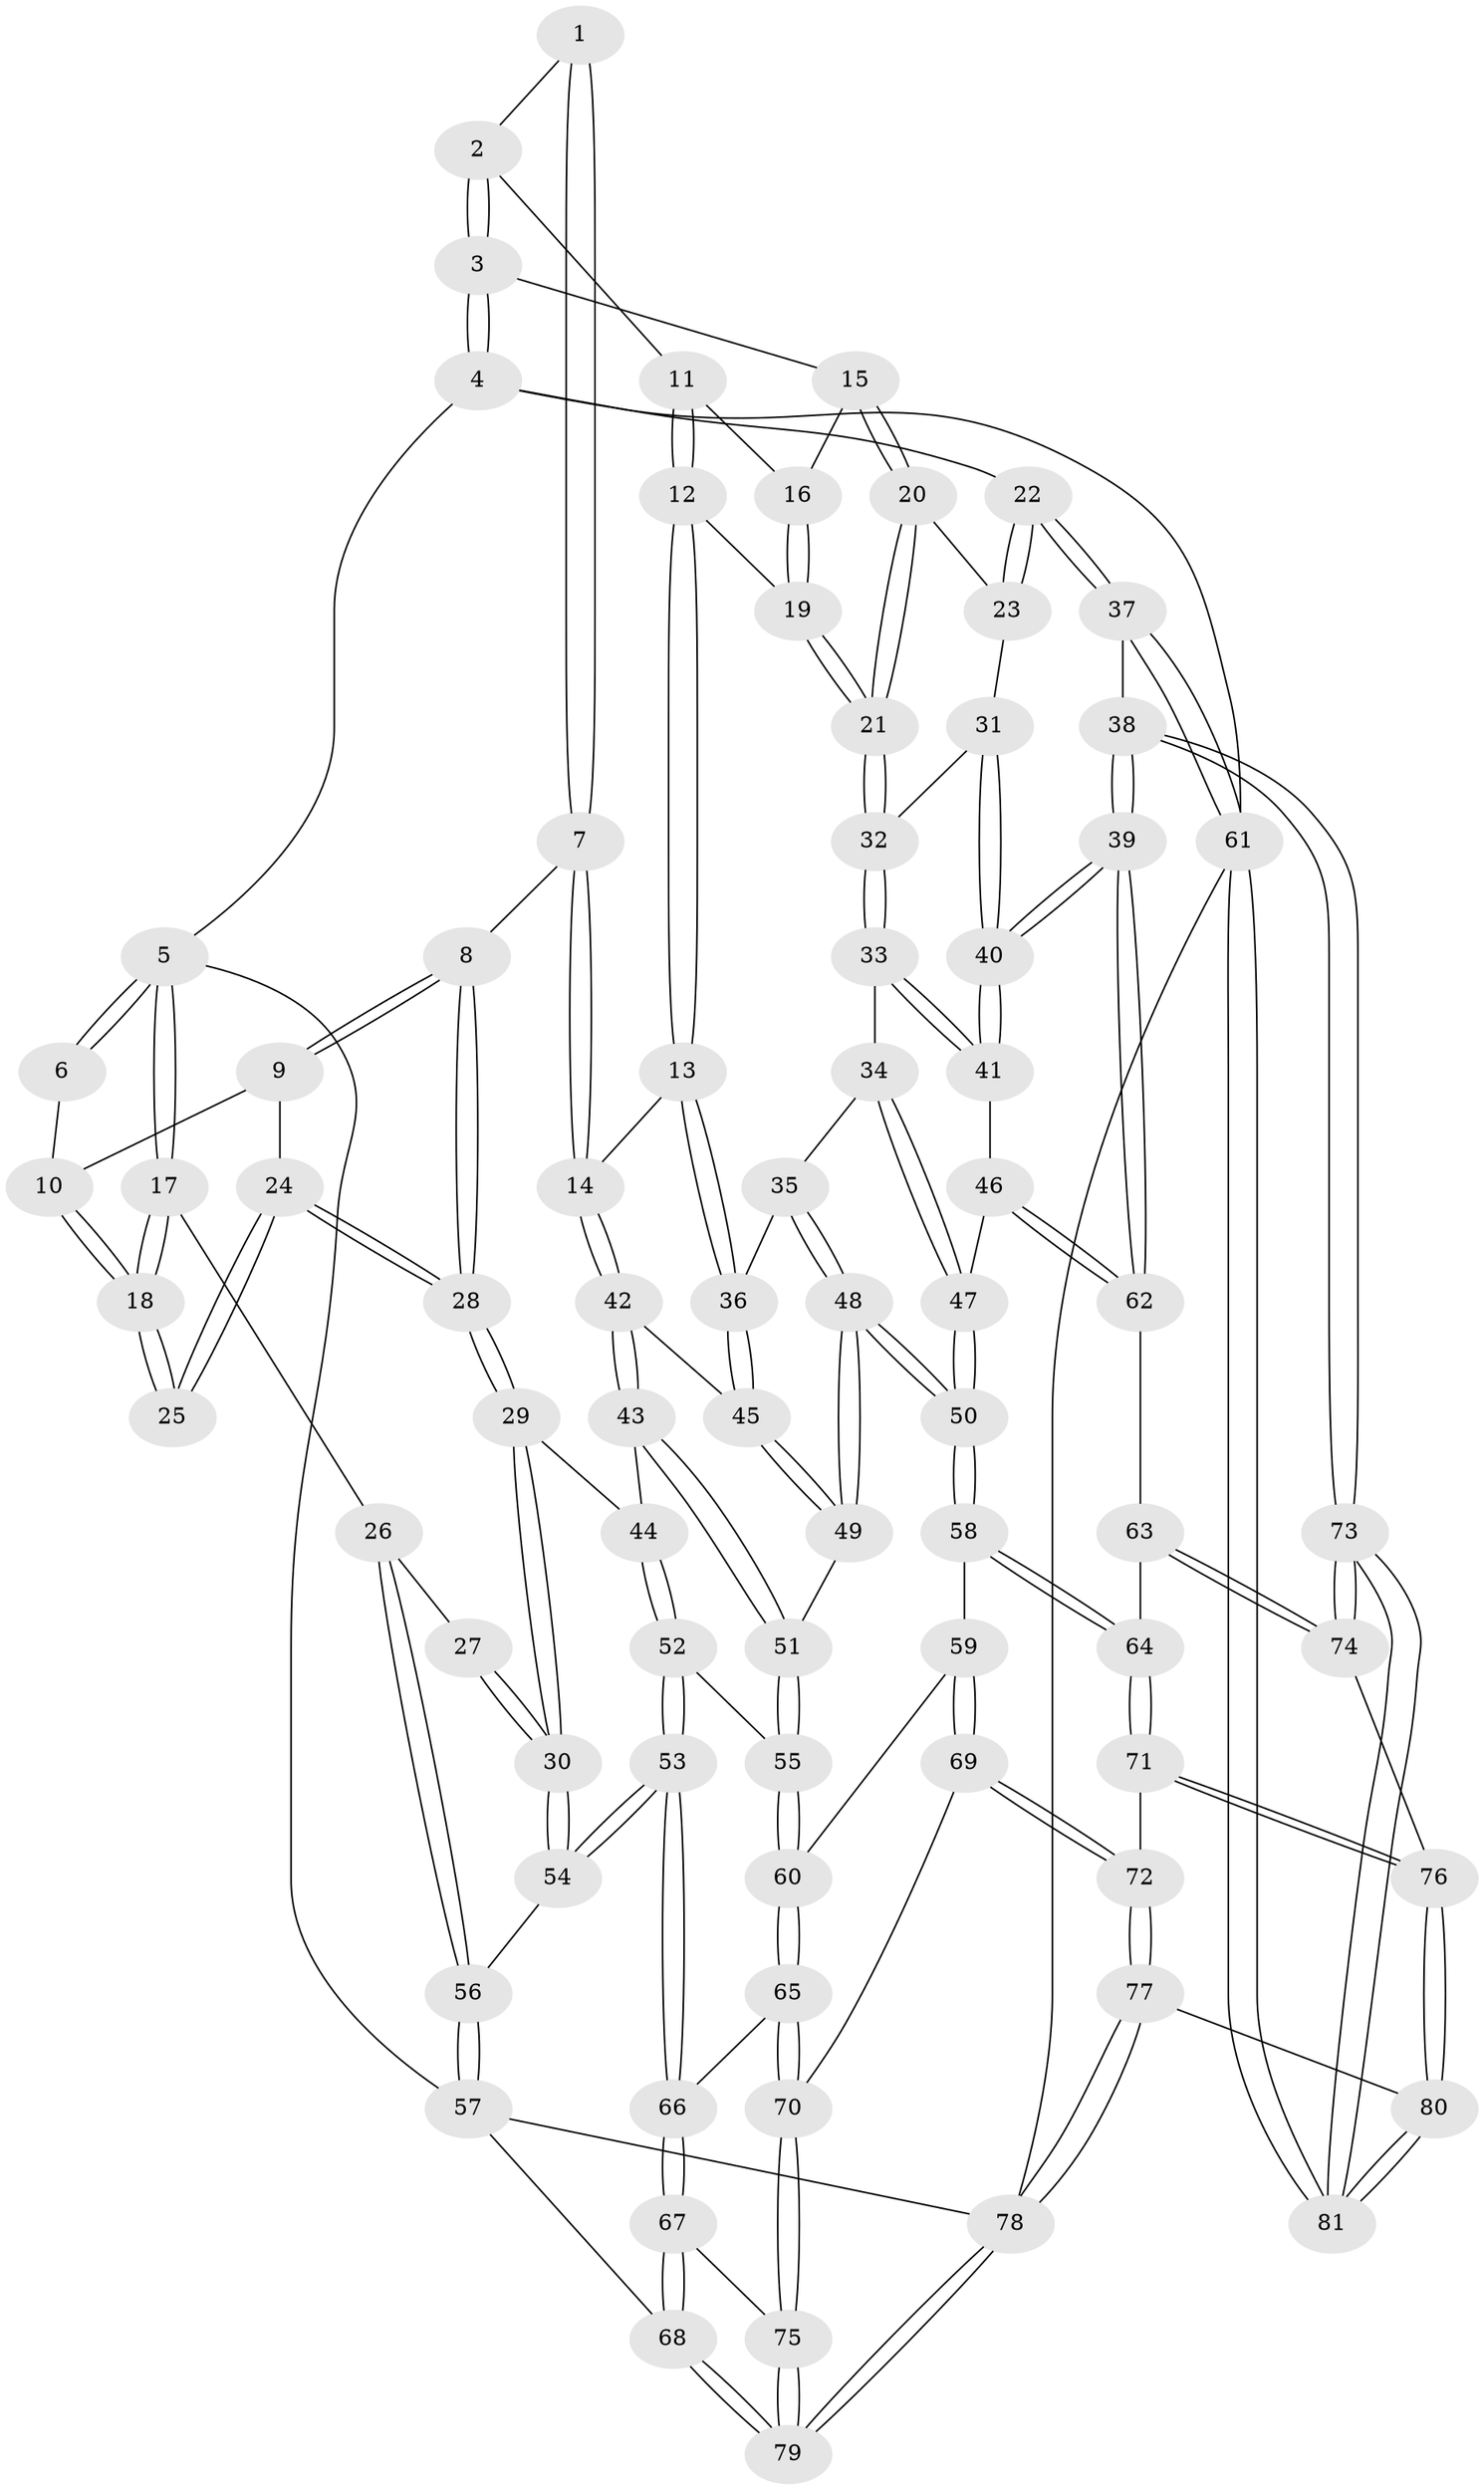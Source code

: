 // Generated by graph-tools (version 1.1) at 2025/51/03/09/25 03:51:07]
// undirected, 81 vertices, 199 edges
graph export_dot {
graph [start="1"]
  node [color=gray90,style=filled];
  1 [pos="+0.47508111036574546+0"];
  2 [pos="+0.683188710506908+0"];
  3 [pos="+1+0"];
  4 [pos="+1+0"];
  5 [pos="+0+0"];
  6 [pos="+0.2786723769158808+0"];
  7 [pos="+0.49405357773736747+0.1719374863322914"];
  8 [pos="+0.4758633717315216+0.16956579100666547"];
  9 [pos="+0.32656740041189+0.11497943475609128"];
  10 [pos="+0.26336081997314664+0"];
  11 [pos="+0.6626893156439582+0"];
  12 [pos="+0.6200930106293489+0.17558762593049573"];
  13 [pos="+0.538962958699739+0.2017380326475581"];
  14 [pos="+0.5122521750111224+0.19097788861820642"];
  15 [pos="+1+0"];
  16 [pos="+0.7371104486752758+0.08004252623714916"];
  17 [pos="+0+0"];
  18 [pos="+0.14347368144203387+0.11838993495339857"];
  19 [pos="+0.6948187878249076+0.17868694935323162"];
  20 [pos="+0.9178240308717278+0.04308885455339636"];
  21 [pos="+0.7685365112975286+0.20984094379388207"];
  22 [pos="+1+0.3031746702536883"];
  23 [pos="+0.9548373261749064+0.2343949595419405"];
  24 [pos="+0.2029822739041573+0.20758429042117532"];
  25 [pos="+0.1550983873030461+0.1664026355932992"];
  26 [pos="+0+0.18390245505922673"];
  27 [pos="+0.12599901972469854+0.17959018562557552"];
  28 [pos="+0.2225759760406838+0.2881527008436435"];
  29 [pos="+0.21976110402309496+0.3351525541367463"];
  30 [pos="+0+0.41676501457453546"];
  31 [pos="+0.9055687536478958+0.25735383782838456"];
  32 [pos="+0.7747808557125455+0.21968080233560622"];
  33 [pos="+0.7687272282740967+0.36925217845014136"];
  34 [pos="+0.6697287222199886+0.3847332858915437"];
  35 [pos="+0.5915675118943128+0.3652851723237578"];
  36 [pos="+0.5784879188240307+0.3478187350813226"];
  37 [pos="+1+0.6239574318482526"];
  38 [pos="+1+0.624745854770645"];
  39 [pos="+1+0.6201968350443958"];
  40 [pos="+0.89677688213714+0.49108077263743133"];
  41 [pos="+0.8856623431301126+0.48786030452965645"];
  42 [pos="+0.3769920485983658+0.3515931269698546"];
  43 [pos="+0.3016997375330375+0.3746028808971875"];
  44 [pos="+0.2632554095611263+0.3770501806399058"];
  45 [pos="+0.452868077391194+0.42706713572692884"];
  46 [pos="+0.7131144843773465+0.5421460382002992"];
  47 [pos="+0.6969455958582681+0.5428133494794563"];
  48 [pos="+0.5702993626557518+0.529088901186595"];
  49 [pos="+0.44744313078176234+0.5113504890613236"];
  50 [pos="+0.6093457500753273+0.5780583762923656"];
  51 [pos="+0.4363796622767073+0.5178000804027993"];
  52 [pos="+0.25835866711501015+0.4802762725131931"];
  53 [pos="+0.17541435516988363+0.6083238781763709"];
  54 [pos="+0+0.4390249498313697"];
  55 [pos="+0.40581787213479287+0.550303986323735"];
  56 [pos="+0+0.43841015906274866"];
  57 [pos="+0+0.8263094806866873"];
  58 [pos="+0.5974664366899577+0.6496206409766909"];
  59 [pos="+0.42306042318534554+0.6571449243717054"];
  60 [pos="+0.394665170264676+0.6122079595472537"];
  61 [pos="+1+1"];
  62 [pos="+0.765715526529583+0.6904302001107725"];
  63 [pos="+0.7446692502329988+0.7028086755432537"];
  64 [pos="+0.6180337267124894+0.7062670294714696"];
  65 [pos="+0.19521814907995075+0.6497651881295016"];
  66 [pos="+0.19119246579147836+0.6476123832685758"];
  67 [pos="+0.07527915373915255+0.7816916747630978"];
  68 [pos="+0.021071831042292922+0.8320723792008229"];
  69 [pos="+0.4105582541015941+0.7275584939642293"];
  70 [pos="+0.3062414671951098+0.800529499723484"];
  71 [pos="+0.5891961533615131+0.8183502964910939"];
  72 [pos="+0.5626156048431804+0.8388697190123167"];
  73 [pos="+0.8530460532025033+0.8780733373032623"];
  74 [pos="+0.7834424485526856+0.8731477735933582"];
  75 [pos="+0.30428886606373623+0.8395519653230891"];
  76 [pos="+0.7581242683674929+0.8795697339071362"];
  77 [pos="+0.41112445022104205+1"];
  78 [pos="+0.3402323366839337+1"];
  79 [pos="+0.31691154293428775+1"];
  80 [pos="+0.6202840780290976+1"];
  81 [pos="+0.9934189141762219+1"];
  1 -- 2;
  1 -- 7;
  1 -- 7;
  2 -- 3;
  2 -- 3;
  2 -- 11;
  3 -- 4;
  3 -- 4;
  3 -- 15;
  4 -- 5;
  4 -- 22;
  4 -- 61;
  5 -- 6;
  5 -- 6;
  5 -- 17;
  5 -- 17;
  5 -- 57;
  6 -- 10;
  7 -- 8;
  7 -- 14;
  7 -- 14;
  8 -- 9;
  8 -- 9;
  8 -- 28;
  8 -- 28;
  9 -- 10;
  9 -- 24;
  10 -- 18;
  10 -- 18;
  11 -- 12;
  11 -- 12;
  11 -- 16;
  12 -- 13;
  12 -- 13;
  12 -- 19;
  13 -- 14;
  13 -- 36;
  13 -- 36;
  14 -- 42;
  14 -- 42;
  15 -- 16;
  15 -- 20;
  15 -- 20;
  16 -- 19;
  16 -- 19;
  17 -- 18;
  17 -- 18;
  17 -- 26;
  18 -- 25;
  18 -- 25;
  19 -- 21;
  19 -- 21;
  20 -- 21;
  20 -- 21;
  20 -- 23;
  21 -- 32;
  21 -- 32;
  22 -- 23;
  22 -- 23;
  22 -- 37;
  22 -- 37;
  23 -- 31;
  24 -- 25;
  24 -- 25;
  24 -- 28;
  24 -- 28;
  26 -- 27;
  26 -- 56;
  26 -- 56;
  27 -- 30;
  27 -- 30;
  28 -- 29;
  28 -- 29;
  29 -- 30;
  29 -- 30;
  29 -- 44;
  30 -- 54;
  30 -- 54;
  31 -- 32;
  31 -- 40;
  31 -- 40;
  32 -- 33;
  32 -- 33;
  33 -- 34;
  33 -- 41;
  33 -- 41;
  34 -- 35;
  34 -- 47;
  34 -- 47;
  35 -- 36;
  35 -- 48;
  35 -- 48;
  36 -- 45;
  36 -- 45;
  37 -- 38;
  37 -- 61;
  37 -- 61;
  38 -- 39;
  38 -- 39;
  38 -- 73;
  38 -- 73;
  39 -- 40;
  39 -- 40;
  39 -- 62;
  39 -- 62;
  40 -- 41;
  40 -- 41;
  41 -- 46;
  42 -- 43;
  42 -- 43;
  42 -- 45;
  43 -- 44;
  43 -- 51;
  43 -- 51;
  44 -- 52;
  44 -- 52;
  45 -- 49;
  45 -- 49;
  46 -- 47;
  46 -- 62;
  46 -- 62;
  47 -- 50;
  47 -- 50;
  48 -- 49;
  48 -- 49;
  48 -- 50;
  48 -- 50;
  49 -- 51;
  50 -- 58;
  50 -- 58;
  51 -- 55;
  51 -- 55;
  52 -- 53;
  52 -- 53;
  52 -- 55;
  53 -- 54;
  53 -- 54;
  53 -- 66;
  53 -- 66;
  54 -- 56;
  55 -- 60;
  55 -- 60;
  56 -- 57;
  56 -- 57;
  57 -- 68;
  57 -- 78;
  58 -- 59;
  58 -- 64;
  58 -- 64;
  59 -- 60;
  59 -- 69;
  59 -- 69;
  60 -- 65;
  60 -- 65;
  61 -- 81;
  61 -- 81;
  61 -- 78;
  62 -- 63;
  63 -- 64;
  63 -- 74;
  63 -- 74;
  64 -- 71;
  64 -- 71;
  65 -- 66;
  65 -- 70;
  65 -- 70;
  66 -- 67;
  66 -- 67;
  67 -- 68;
  67 -- 68;
  67 -- 75;
  68 -- 79;
  68 -- 79;
  69 -- 70;
  69 -- 72;
  69 -- 72;
  70 -- 75;
  70 -- 75;
  71 -- 72;
  71 -- 76;
  71 -- 76;
  72 -- 77;
  72 -- 77;
  73 -- 74;
  73 -- 74;
  73 -- 81;
  73 -- 81;
  74 -- 76;
  75 -- 79;
  75 -- 79;
  76 -- 80;
  76 -- 80;
  77 -- 78;
  77 -- 78;
  77 -- 80;
  78 -- 79;
  78 -- 79;
  80 -- 81;
  80 -- 81;
}
